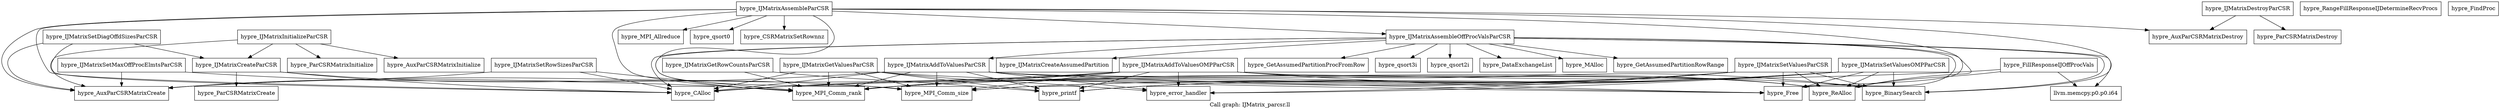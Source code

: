 digraph "Call graph: IJMatrix_parcsr.ll" {
	label="Call graph: IJMatrix_parcsr.ll";

	Node0x55609a01f000 [shape=record,label="{hypre_IJMatrixCreateParCSR}"];
	Node0x55609a01f000 -> Node0x556099f0c1b0;
	Node0x55609a01f000 -> Node0x556099f016c0;
	Node0x55609a01f000 -> Node0x556099ec0f00;
	Node0x556099f4fec0 [shape=record,label="{hypre_IJMatrixGetRowCountsParCSR}"];
	Node0x556099f4fec0 -> Node0x556099ee5770;
	Node0x556099f4fec0 -> Node0x556099f47a60;
	Node0x556099f9e5c0 [shape=record,label="{hypre_IJMatrixDestroyParCSR}"];
	Node0x556099f9e5c0 -> Node0x556099f9c290;
	Node0x556099f9e5c0 -> Node0x556099fc2be0;
	Node0x556099f016c0 [shape=record,label="{hypre_CAlloc}"];
	Node0x556099ec0f00 [shape=record,label="{hypre_ParCSRMatrixCreate}"];
	Node0x556099ee69e0 [shape=record,label="{hypre_IJMatrixSetRowSizesParCSR}"];
	Node0x556099ee69e0 -> Node0x556099ee5770;
	Node0x556099ee69e0 -> Node0x556099f016c0;
	Node0x556099ee69e0 -> Node0x556099f3ad90;
	Node0x556099f0c1b0 [shape=record,label="{hypre_MPI_Comm_size}"];
	Node0x556099ee5770 [shape=record,label="{hypre_MPI_Comm_rank}"];
	Node0x556099f3ad90 [shape=record,label="{hypre_AuxParCSRMatrixCreate}"];
	Node0x556099f1ad50 [shape=record,label="{hypre_IJMatrixSetDiagOffdSizesParCSR}"];
	Node0x556099f1ad50 -> Node0x55609a01f000;
	Node0x556099f1ad50 -> Node0x556099f016c0;
	Node0x556099f1ad50 -> Node0x556099f3ad90;
	Node0x556099f47a60 [shape=record,label="{hypre_printf}"];
	Node0x556099f6b2f0 [shape=record,label="{hypre_IJMatrixGetValuesParCSR}"];
	Node0x556099f6b2f0 -> Node0x556099f0c1b0;
	Node0x556099f6b2f0 -> Node0x556099ee5770;
	Node0x556099f6b2f0 -> Node0x556099f7ffb0;
	Node0x556099f6b2f0 -> Node0x556099f47a60;
	Node0x556099f6b2f0 -> Node0x556099f016c0;
	Node0x556099f6b2f0 -> Node0x556099f83500;
	Node0x556099f31e00 [shape=record,label="{hypre_IJMatrixSetMaxOffProcElmtsParCSR}"];
	Node0x556099f31e00 -> Node0x556099ee5770;
	Node0x556099f31e00 -> Node0x556099f3ad90;
	Node0x556099f27c20 [shape=record,label="{hypre_IJMatrixInitializeParCSR}"];
	Node0x556099f27c20 -> Node0x55609a01f000;
	Node0x556099f27c20 -> Node0x556099f3ad90;
	Node0x556099f27c20 -> Node0x556099f5abc0;
	Node0x556099f27c20 -> Node0x556099f421b0;
	Node0x556099f5abc0 [shape=record,label="{hypre_ParCSRMatrixInitialize}"];
	Node0x556099f421b0 [shape=record,label="{hypre_AuxParCSRMatrixInitialize}"];
	Node0x556099f7ffb0 [shape=record,label="{hypre_error_handler}"];
	Node0x556099f83500 [shape=record,label="{hypre_Free}"];
	Node0x556099f6c390 [shape=record,label="{hypre_IJMatrixSetValuesParCSR}"];
	Node0x556099f6c390 -> Node0x556099f0c1b0;
	Node0x556099f6c390 -> Node0x556099ee5770;
	Node0x556099f6c390 -> Node0x556099f7ffb0;
	Node0x556099f6c390 -> Node0x556099f47a60;
	Node0x556099f6c390 -> Node0x556099f83500;
	Node0x556099f6c390 -> Node0x556099fa1ca0;
	Node0x556099f6c390 -> Node0x556099f6bf40;
	Node0x556099f6c390 -> Node0x556099f016c0;
	Node0x556099f6bf40 [shape=record,label="{hypre_BinarySearch}"];
	Node0x556099fa1ca0 [shape=record,label="{hypre_ReAlloc}"];
	Node0x556099f9f6e0 [shape=record,label="{hypre_IJMatrixAddToValuesParCSR}"];
	Node0x556099f9f6e0 -> Node0x556099f0c1b0;
	Node0x556099f9f6e0 -> Node0x556099ee5770;
	Node0x556099f9f6e0 -> Node0x556099f7ffb0;
	Node0x556099f9f6e0 -> Node0x556099f47a60;
	Node0x556099f9f6e0 -> Node0x556099f6bf40;
	Node0x556099f9f6e0 -> Node0x556099fa1ca0;
	Node0x556099f9f6e0 -> Node0x556099f016c0;
	Node0x556099f9f6e0 -> Node0x556099f83500;
	Node0x556099f9f6e0 -> Node0x556099f3ad90;
	Node0x556099f9c290 [shape=record,label="{hypre_ParCSRMatrixDestroy}"];
	Node0x556099fc2be0 [shape=record,label="{hypre_AuxParCSRMatrixDestroy}"];
	Node0x556099fd68a0 [shape=record,label="{hypre_IJMatrixAssembleOffProcValsParCSR}"];
	Node0x556099fd68a0 -> Node0x556099ee5770;
	Node0x556099fd68a0 -> Node0x556099fcb9b0;
	Node0x556099fd68a0 -> Node0x556099f016c0;
	Node0x556099fd68a0 -> Node0x556099f83500;
	Node0x556099fd68a0 -> Node0x556099f9f6e0;
	Node0x556099fd68a0 -> Node0x556099feef80;
	Node0x556099fd68a0 -> Node0x556099fa1ca0;
	Node0x556099fd68a0 -> Node0x556099f64c70;
	Node0x556099fd68a0 -> Node0x556099fc3660;
	Node0x556099fd68a0 -> Node0x55609a0270c0;
	Node0x556099fd68a0 -> Node0x556099ff4ab0;
	Node0x556099fd68a0 -> Node0x556099fc1380;
	Node0x556099fd68a0 -> Node0x556099ff78f0;
	Node0x556099fd68a0 -> Node0x556099f6bf40;
	Node0x556099fcb9b0 [shape=record,label="{hypre_IJMatrixCreateAssumedPartition}"];
	Node0x556099f64c70 [shape=record,label="{hypre_GetAssumedPartitionProcFromRow}"];
	Node0x556099fc3660 [shape=record,label="{hypre_qsort3i}"];
	Node0x556099ff78f0 [shape=record,label="{hypre_GetAssumedPartitionRowRange}"];
	Node0x55609a01c0e0 [shape=record,label="{hypre_RangeFillResponseIJDetermineRecvProcs}"];
	Node0x556099feef80 [shape=record,label="{llvm.memcpy.p0.p0.i64}"];
	Node0x556099fc1380 [shape=record,label="{hypre_MAlloc}"];
	Node0x556099ff4ab0 [shape=record,label="{hypre_DataExchangeList}"];
	Node0x55609a0141a0 [shape=record,label="{hypre_FillResponseIJOffProcVals}"];
	Node0x55609a0141a0 -> Node0x556099ee5770;
	Node0x55609a0141a0 -> Node0x556099fa1ca0;
	Node0x55609a0141a0 -> Node0x556099feef80;
	Node0x55609a0270c0 [shape=record,label="{hypre_qsort2i}"];
	Node0x55609a00eb00 [shape=record,label="{hypre_FindProc}"];
	Node0x556099e551a0 [shape=record,label="{hypre_IJMatrixAssembleParCSR}"];
	Node0x556099e551a0 -> Node0x55609a01f190;
	Node0x556099e551a0 -> Node0x556099ee5770;
	Node0x556099e551a0 -> Node0x556099f3ad90;
	Node0x556099e551a0 -> Node0x556099fc2be0;
	Node0x556099e551a0 -> Node0x556099fd68a0;
	Node0x556099e551a0 -> Node0x556099f0c1b0;
	Node0x556099e551a0 -> Node0x556099f83500;
	Node0x556099e551a0 -> Node0x556099f016c0;
	Node0x556099e551a0 -> Node0x556099f6bf40;
	Node0x556099e551a0 -> Node0x556099e54f10;
	Node0x556099e551a0 -> Node0x55609a01f040;
	Node0x55609a01f190 [shape=record,label="{hypre_MPI_Allreduce}"];
	Node0x55609a01f040 [shape=record,label="{hypre_CSRMatrixSetRownnz}"];
	Node0x556099e54f10 [shape=record,label="{hypre_qsort0}"];
	Node0x556099e550f0 [shape=record,label="{hypre_IJMatrixSetValuesOMPParCSR}"];
	Node0x556099e550f0 -> Node0x556099f0c1b0;
	Node0x556099e550f0 -> Node0x556099ee5770;
	Node0x556099e550f0 -> Node0x556099f016c0;
	Node0x556099e550f0 -> Node0x556099f83500;
	Node0x556099e550f0 -> Node0x556099f7ffb0;
	Node0x556099e550f0 -> Node0x556099f47a60;
	Node0x556099e550f0 -> Node0x556099fa1ca0;
	Node0x556099e550f0 -> Node0x556099f6bf40;
	Node0x556099f61230 [shape=record,label="{hypre_IJMatrixAddToValuesOMPParCSR}"];
	Node0x556099f61230 -> Node0x556099f0c1b0;
	Node0x556099f61230 -> Node0x556099ee5770;
	Node0x556099f61230 -> Node0x556099f016c0;
	Node0x556099f61230 -> Node0x556099f83500;
	Node0x556099f61230 -> Node0x556099f7ffb0;
	Node0x556099f61230 -> Node0x556099f47a60;
	Node0x556099f61230 -> Node0x556099f6bf40;
	Node0x556099f61230 -> Node0x556099fa1ca0;
	Node0x556099f61230 -> Node0x556099f3ad90;
}
